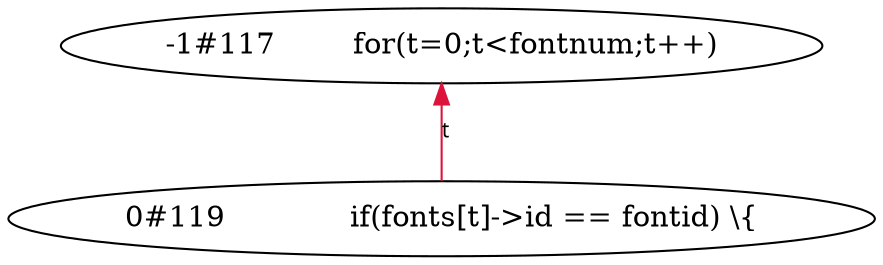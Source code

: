 digraph tiantgraph{
rankdir="BT";
"-1#117	    for(t=0;t<fontnum;t++)";
"0#119		if(fonts[t]->id == fontid) \\{";
edge [fontname = "Verdana", fontsize = 10, color="crimson", style="solid"];
"0#119		if(fonts[t]->id == fontid) \\{"->"-1#117	    for(t=0;t<fontnum;t++)"[label="t"];
}